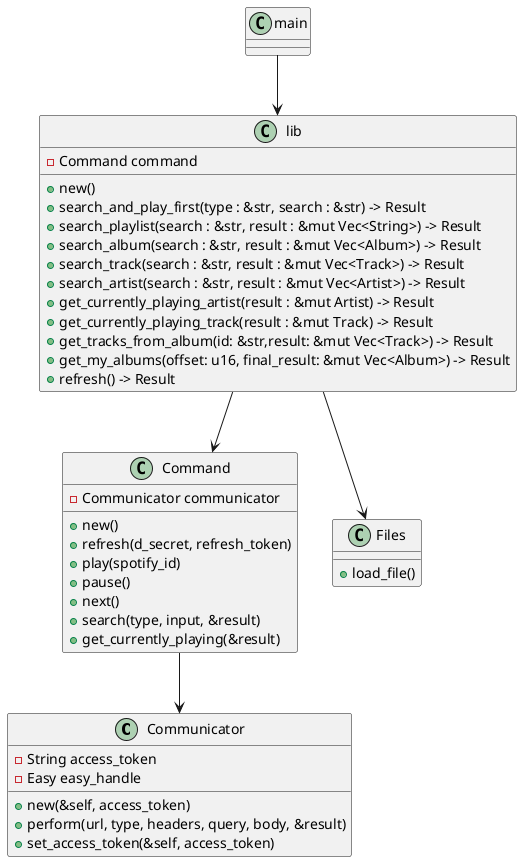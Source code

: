 @startuml

class Communicator {
    - String access_token
    - Easy easy_handle
    + new(&self, access_token)
    + perform(url, type, headers, query, body, &result)
    + set_access_token(&self, access_token)
}

class Command {
    - Communicator communicator
    + new()
    + refresh(d_secret, refresh_token)
    + play(spotify_id)
    + pause()
    + next()
    + search(type, input, &result)
    + get_currently_playing(&result)
}

class lib {
    - Command command
    + new()
    + search_and_play_first(type : &str, search : &str) -> Result
    + search_playlist(search : &str, result : &mut Vec<String>) -> Result
    + search_album(search : &str, result : &mut Vec<Album>) -> Result
    + search_track(search : &str, result : &mut Vec<Track>) -> Result
    + search_artist(search : &str, result : &mut Vec<Artist>) -> Result
    + get_currently_playing_artist(result : &mut Artist) -> Result
    + get_currently_playing_track(result : &mut Track) -> Result
    + get_tracks_from_album(id: &str,result: &mut Vec<Track>) -> Result
    + get_my_albums(offset: u16, final_result: &mut Vec<Album>) -> Result
    + refresh() -> Result

}

class Files {
    + load_file()
}
main --> lib
lib --> Files
lib --> Command
Command --> Communicator
@enduml